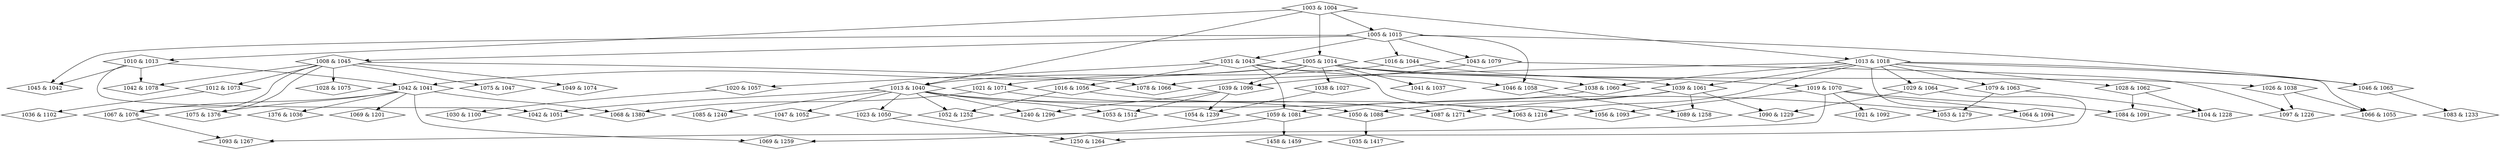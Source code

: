 digraph {
0 [label = "1003 & 1004", shape = diamond];
1 [label = "1016 & 1044", shape = diamond];
2 [label = "1016 & 1056", shape = diamond];
3 [label = "1056 & 1093", shape = diamond];
4 [label = "1093 & 1267", shape = diamond];
5 [label = "1005 & 1014", shape = diamond];
6 [label = "1005 & 1015", shape = diamond];
7 [label = "1008 & 1045", shape = diamond];
8 [label = "1045 & 1042", shape = diamond];
9 [label = "1042 & 1041", shape = diamond];
10 [label = "1042 & 1051", shape = diamond];
11 [label = "1042 & 1078", shape = diamond];
12 [label = "1041 & 1037", shape = diamond];
13 [label = "1078 & 1066", shape = diamond];
14 [label = "1066 & 1055", shape = diamond];
15 [label = "1010 & 1013", shape = diamond];
16 [label = "1013 & 1018", shape = diamond];
17 [label = "1013 & 1040", shape = diamond];
18 [label = "1012 & 1073", shape = diamond];
19 [label = "1019 & 1070", shape = diamond];
20 [label = "1020 & 1057", shape = diamond];
21 [label = "1021 & 1071", shape = diamond];
22 [label = "1021 & 1092", shape = diamond];
23 [label = "1023 & 1050", shape = diamond];
24 [label = "1050 & 1088", shape = diamond];
25 [label = "1026 & 1038", shape = diamond];
26 [label = "1038 & 1027", shape = diamond];
27 [label = "1038 & 1060", shape = diamond];
28 [label = "1028 & 1062", shape = diamond];
29 [label = "1028 & 1075", shape = diamond];
30 [label = "1075 & 1047", shape = diamond];
31 [label = "1075 & 1376", shape = diamond];
32 [label = "1047 & 1052", shape = diamond];
33 [label = "1052 & 1252", shape = diamond];
34 [label = "1376 & 1036", shape = diamond];
35 [label = "1036 & 1102", shape = diamond];
36 [label = "1029 & 1064", shape = diamond];
37 [label = "1064 & 1094", shape = diamond];
38 [label = "1030 & 1100", shape = diamond];
39 [label = "1031 & 1043", shape = diamond];
40 [label = "1043 & 1079", shape = diamond];
41 [label = "1079 & 1063", shape = diamond];
42 [label = "1063 & 1216", shape = diamond];
43 [label = "1035 & 1417", shape = diamond];
44 [label = "1039 & 1061", shape = diamond];
45 [label = "1039 & 1096", shape = diamond];
46 [label = "1046 & 1058", shape = diamond];
47 [label = "1046 & 1065", shape = diamond];
48 [label = "1049 & 1074", shape = diamond];
49 [label = "1053 & 1279", shape = diamond];
50 [label = "1053 & 1512", shape = diamond];
51 [label = "1054 & 1239", shape = diamond];
52 [label = "1059 & 1081", shape = diamond];
53 [label = "1067 & 1076", shape = diamond];
54 [label = "1068 & 1380", shape = diamond];
55 [label = "1069 & 1201", shape = diamond];
56 [label = "1069 & 1259", shape = diamond];
57 [label = "1083 & 1233", shape = diamond];
58 [label = "1084 & 1091", shape = diamond];
59 [label = "1085 & 1240", shape = diamond];
60 [label = "1240 & 1296", shape = diamond];
61 [label = "1087 & 1271", shape = diamond];
62 [label = "1089 & 1258", shape = diamond];
63 [label = "1090 & 1229", shape = diamond];
64 [label = "1097 & 1226", shape = diamond];
65 [label = "1104 & 1228", shape = diamond];
66 [label = "1250 & 1264", shape = diamond];
67 [label = "1458 & 1459", shape = diamond];
0->5;
0->6;
0->15;
0->16;
0->17;
1->19;
1->21;
2->33;
2->42;
5->9;
5->12;
5->17;
5->25;
5->26;
5->27;
5->44;
5->45;
6->1;
6->7;
6->8;
6->39;
6->40;
6->46;
6->47;
7->11;
7->13;
7->18;
7->29;
7->30;
7->31;
7->48;
7->53;
9->31;
9->34;
9->53;
9->54;
9->55;
9->56;
15->8;
15->9;
15->10;
15->11;
16->13;
16->14;
16->27;
16->28;
16->36;
16->37;
16->41;
16->42;
16->44;
16->47;
17->10;
17->23;
17->24;
17->32;
17->33;
17->49;
17->50;
17->59;
17->60;
18->35;
19->3;
19->4;
19->22;
19->37;
19->58;
20->38;
21->54;
21->61;
23->66;
24->43;
25->14;
25->64;
26->51;
27->52;
28->58;
28->65;
36->63;
36->66;
39->2;
39->3;
39->20;
39->46;
39->52;
40->45;
40->64;
41->49;
41->65;
44->24;
44->61;
44->62;
44->63;
45->50;
45->51;
45->60;
46->62;
47->57;
52->56;
52->67;
53->4;
}
